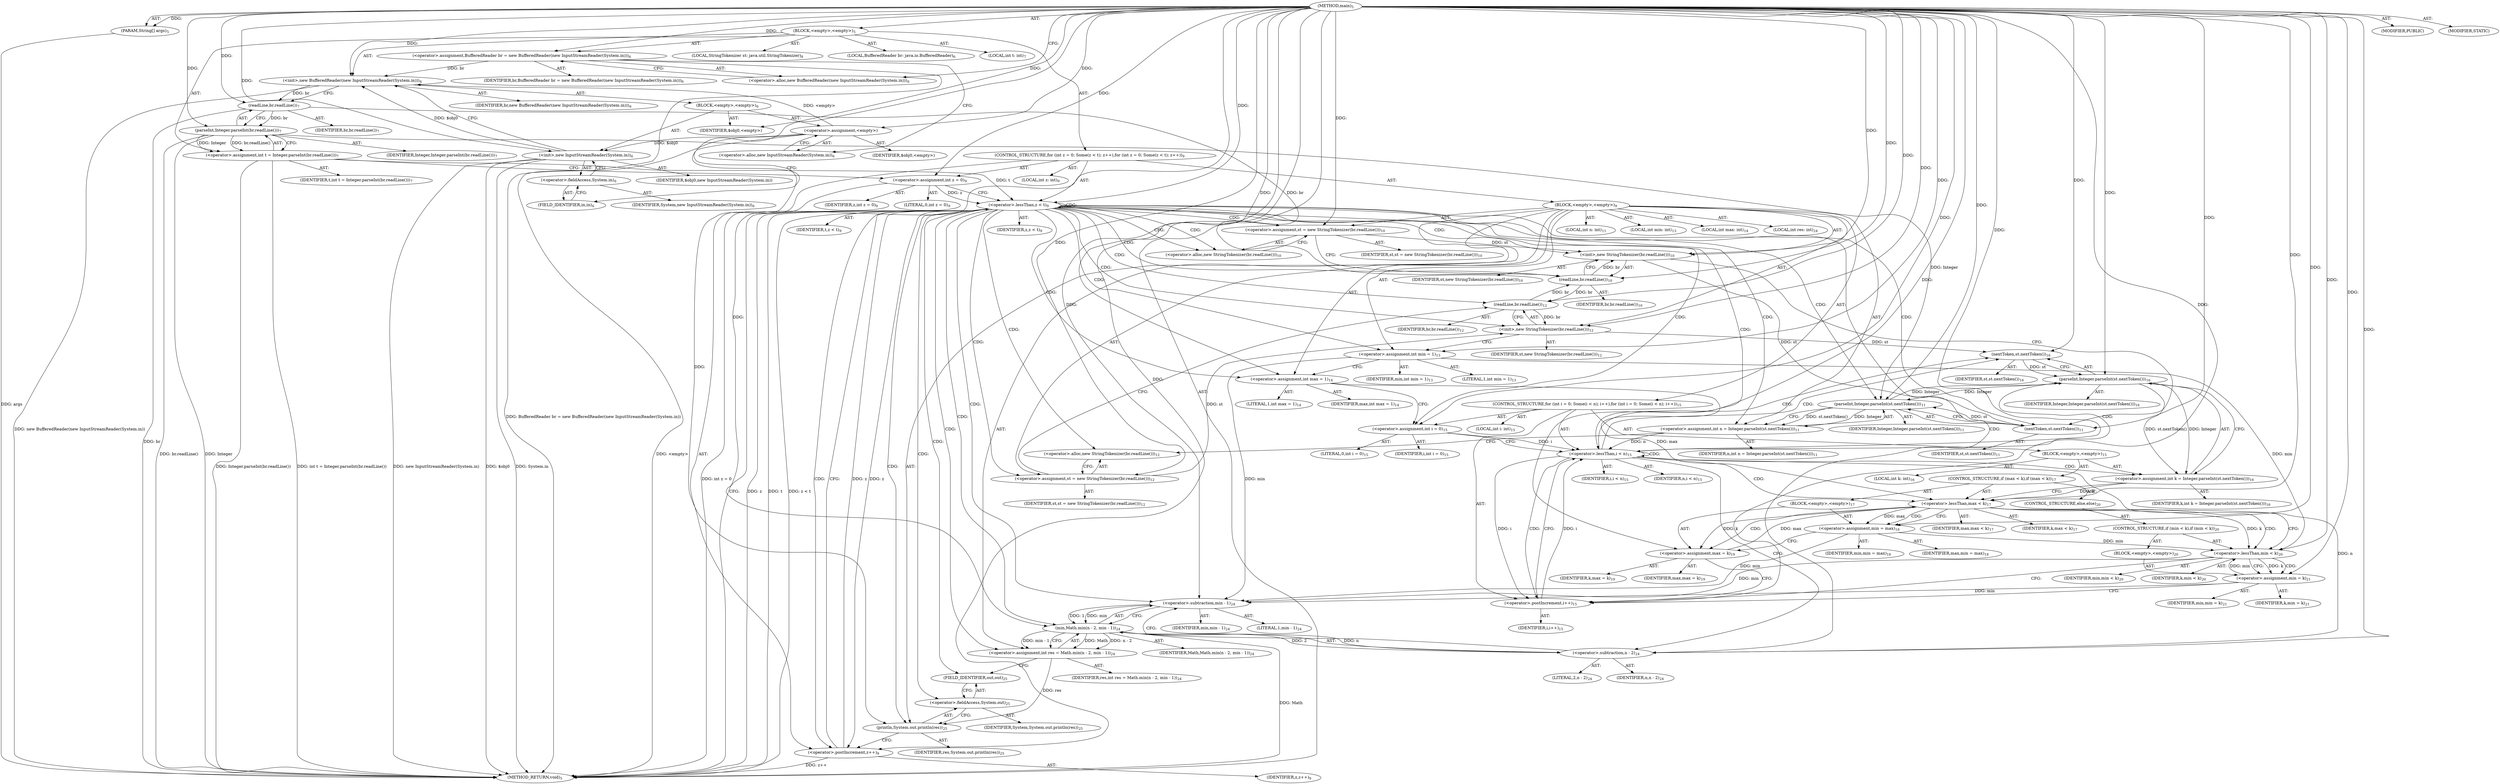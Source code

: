 digraph "main" {  
"22" [label = <(METHOD,main)<SUB>5</SUB>> ]
"23" [label = <(PARAM,String[] args)<SUB>5</SUB>> ]
"24" [label = <(BLOCK,&lt;empty&gt;,&lt;empty&gt;)<SUB>5</SUB>> ]
"4" [label = <(LOCAL,BufferedReader br: java.io.BufferedReader)<SUB>6</SUB>> ]
"25" [label = <(&lt;operator&gt;.assignment,BufferedReader br = new BufferedReader(new InputStreamReader(System.in)))<SUB>6</SUB>> ]
"26" [label = <(IDENTIFIER,br,BufferedReader br = new BufferedReader(new InputStreamReader(System.in)))<SUB>6</SUB>> ]
"27" [label = <(&lt;operator&gt;.alloc,new BufferedReader(new InputStreamReader(System.in)))<SUB>6</SUB>> ]
"28" [label = <(&lt;init&gt;,new BufferedReader(new InputStreamReader(System.in)))<SUB>6</SUB>> ]
"3" [label = <(IDENTIFIER,br,new BufferedReader(new InputStreamReader(System.in)))<SUB>6</SUB>> ]
"29" [label = <(BLOCK,&lt;empty&gt;,&lt;empty&gt;)<SUB>6</SUB>> ]
"30" [label = <(&lt;operator&gt;.assignment,&lt;empty&gt;)> ]
"31" [label = <(IDENTIFIER,$obj0,&lt;empty&gt;)> ]
"32" [label = <(&lt;operator&gt;.alloc,new InputStreamReader(System.in))<SUB>6</SUB>> ]
"33" [label = <(&lt;init&gt;,new InputStreamReader(System.in))<SUB>6</SUB>> ]
"34" [label = <(IDENTIFIER,$obj0,new InputStreamReader(System.in))> ]
"35" [label = <(&lt;operator&gt;.fieldAccess,System.in)<SUB>6</SUB>> ]
"36" [label = <(IDENTIFIER,System,new InputStreamReader(System.in))<SUB>6</SUB>> ]
"37" [label = <(FIELD_IDENTIFIER,in,in)<SUB>6</SUB>> ]
"38" [label = <(IDENTIFIER,$obj0,&lt;empty&gt;)> ]
"39" [label = <(LOCAL,int t: int)<SUB>7</SUB>> ]
"40" [label = <(&lt;operator&gt;.assignment,int t = Integer.parseInt(br.readLine()))<SUB>7</SUB>> ]
"41" [label = <(IDENTIFIER,t,int t = Integer.parseInt(br.readLine()))<SUB>7</SUB>> ]
"42" [label = <(parseInt,Integer.parseInt(br.readLine()))<SUB>7</SUB>> ]
"43" [label = <(IDENTIFIER,Integer,Integer.parseInt(br.readLine()))<SUB>7</SUB>> ]
"44" [label = <(readLine,br.readLine())<SUB>7</SUB>> ]
"45" [label = <(IDENTIFIER,br,br.readLine())<SUB>7</SUB>> ]
"6" [label = <(LOCAL,StringTokenizer st: java.util.StringTokenizer)<SUB>8</SUB>> ]
"46" [label = <(CONTROL_STRUCTURE,for (int z = 0; Some(z &lt; t); z++),for (int z = 0; Some(z &lt; t); z++))<SUB>9</SUB>> ]
"47" [label = <(LOCAL,int z: int)<SUB>9</SUB>> ]
"48" [label = <(&lt;operator&gt;.assignment,int z = 0)<SUB>9</SUB>> ]
"49" [label = <(IDENTIFIER,z,int z = 0)<SUB>9</SUB>> ]
"50" [label = <(LITERAL,0,int z = 0)<SUB>9</SUB>> ]
"51" [label = <(&lt;operator&gt;.lessThan,z &lt; t)<SUB>9</SUB>> ]
"52" [label = <(IDENTIFIER,z,z &lt; t)<SUB>9</SUB>> ]
"53" [label = <(IDENTIFIER,t,z &lt; t)<SUB>9</SUB>> ]
"54" [label = <(&lt;operator&gt;.postIncrement,z++)<SUB>9</SUB>> ]
"55" [label = <(IDENTIFIER,z,z++)<SUB>9</SUB>> ]
"56" [label = <(BLOCK,&lt;empty&gt;,&lt;empty&gt;)<SUB>9</SUB>> ]
"57" [label = <(&lt;operator&gt;.assignment,st = new StringTokenizer(br.readLine()))<SUB>10</SUB>> ]
"58" [label = <(IDENTIFIER,st,st = new StringTokenizer(br.readLine()))<SUB>10</SUB>> ]
"59" [label = <(&lt;operator&gt;.alloc,new StringTokenizer(br.readLine()))<SUB>10</SUB>> ]
"60" [label = <(&lt;init&gt;,new StringTokenizer(br.readLine()))<SUB>10</SUB>> ]
"5" [label = <(IDENTIFIER,st,new StringTokenizer(br.readLine()))<SUB>10</SUB>> ]
"61" [label = <(readLine,br.readLine())<SUB>10</SUB>> ]
"62" [label = <(IDENTIFIER,br,br.readLine())<SUB>10</SUB>> ]
"63" [label = <(LOCAL,int n: int)<SUB>11</SUB>> ]
"64" [label = <(&lt;operator&gt;.assignment,int n = Integer.parseInt(st.nextToken()))<SUB>11</SUB>> ]
"65" [label = <(IDENTIFIER,n,int n = Integer.parseInt(st.nextToken()))<SUB>11</SUB>> ]
"66" [label = <(parseInt,Integer.parseInt(st.nextToken()))<SUB>11</SUB>> ]
"67" [label = <(IDENTIFIER,Integer,Integer.parseInt(st.nextToken()))<SUB>11</SUB>> ]
"68" [label = <(nextToken,st.nextToken())<SUB>11</SUB>> ]
"69" [label = <(IDENTIFIER,st,st.nextToken())<SUB>11</SUB>> ]
"70" [label = <(&lt;operator&gt;.assignment,st = new StringTokenizer(br.readLine()))<SUB>12</SUB>> ]
"71" [label = <(IDENTIFIER,st,st = new StringTokenizer(br.readLine()))<SUB>12</SUB>> ]
"72" [label = <(&lt;operator&gt;.alloc,new StringTokenizer(br.readLine()))<SUB>12</SUB>> ]
"73" [label = <(&lt;init&gt;,new StringTokenizer(br.readLine()))<SUB>12</SUB>> ]
"7" [label = <(IDENTIFIER,st,new StringTokenizer(br.readLine()))<SUB>12</SUB>> ]
"74" [label = <(readLine,br.readLine())<SUB>12</SUB>> ]
"75" [label = <(IDENTIFIER,br,br.readLine())<SUB>12</SUB>> ]
"76" [label = <(LOCAL,int min: int)<SUB>13</SUB>> ]
"77" [label = <(&lt;operator&gt;.assignment,int min = 1)<SUB>13</SUB>> ]
"78" [label = <(IDENTIFIER,min,int min = 1)<SUB>13</SUB>> ]
"79" [label = <(LITERAL,1,int min = 1)<SUB>13</SUB>> ]
"80" [label = <(LOCAL,int max: int)<SUB>14</SUB>> ]
"81" [label = <(&lt;operator&gt;.assignment,int max = 1)<SUB>14</SUB>> ]
"82" [label = <(IDENTIFIER,max,int max = 1)<SUB>14</SUB>> ]
"83" [label = <(LITERAL,1,int max = 1)<SUB>14</SUB>> ]
"84" [label = <(CONTROL_STRUCTURE,for (int i = 0; Some(i &lt; n); i++),for (int i = 0; Some(i &lt; n); i++))<SUB>15</SUB>> ]
"85" [label = <(LOCAL,int i: int)<SUB>15</SUB>> ]
"86" [label = <(&lt;operator&gt;.assignment,int i = 0)<SUB>15</SUB>> ]
"87" [label = <(IDENTIFIER,i,int i = 0)<SUB>15</SUB>> ]
"88" [label = <(LITERAL,0,int i = 0)<SUB>15</SUB>> ]
"89" [label = <(&lt;operator&gt;.lessThan,i &lt; n)<SUB>15</SUB>> ]
"90" [label = <(IDENTIFIER,i,i &lt; n)<SUB>15</SUB>> ]
"91" [label = <(IDENTIFIER,n,i &lt; n)<SUB>15</SUB>> ]
"92" [label = <(&lt;operator&gt;.postIncrement,i++)<SUB>15</SUB>> ]
"93" [label = <(IDENTIFIER,i,i++)<SUB>15</SUB>> ]
"94" [label = <(BLOCK,&lt;empty&gt;,&lt;empty&gt;)<SUB>15</SUB>> ]
"95" [label = <(LOCAL,int k: int)<SUB>16</SUB>> ]
"96" [label = <(&lt;operator&gt;.assignment,int k = Integer.parseInt(st.nextToken()))<SUB>16</SUB>> ]
"97" [label = <(IDENTIFIER,k,int k = Integer.parseInt(st.nextToken()))<SUB>16</SUB>> ]
"98" [label = <(parseInt,Integer.parseInt(st.nextToken()))<SUB>16</SUB>> ]
"99" [label = <(IDENTIFIER,Integer,Integer.parseInt(st.nextToken()))<SUB>16</SUB>> ]
"100" [label = <(nextToken,st.nextToken())<SUB>16</SUB>> ]
"101" [label = <(IDENTIFIER,st,st.nextToken())<SUB>16</SUB>> ]
"102" [label = <(CONTROL_STRUCTURE,if (max &lt; k),if (max &lt; k))<SUB>17</SUB>> ]
"103" [label = <(&lt;operator&gt;.lessThan,max &lt; k)<SUB>17</SUB>> ]
"104" [label = <(IDENTIFIER,max,max &lt; k)<SUB>17</SUB>> ]
"105" [label = <(IDENTIFIER,k,max &lt; k)<SUB>17</SUB>> ]
"106" [label = <(BLOCK,&lt;empty&gt;,&lt;empty&gt;)<SUB>17</SUB>> ]
"107" [label = <(&lt;operator&gt;.assignment,min = max)<SUB>18</SUB>> ]
"108" [label = <(IDENTIFIER,min,min = max)<SUB>18</SUB>> ]
"109" [label = <(IDENTIFIER,max,min = max)<SUB>18</SUB>> ]
"110" [label = <(&lt;operator&gt;.assignment,max = k)<SUB>19</SUB>> ]
"111" [label = <(IDENTIFIER,max,max = k)<SUB>19</SUB>> ]
"112" [label = <(IDENTIFIER,k,max = k)<SUB>19</SUB>> ]
"113" [label = <(CONTROL_STRUCTURE,else,else)<SUB>20</SUB>> ]
"114" [label = <(CONTROL_STRUCTURE,if (min &lt; k),if (min &lt; k))<SUB>20</SUB>> ]
"115" [label = <(&lt;operator&gt;.lessThan,min &lt; k)<SUB>20</SUB>> ]
"116" [label = <(IDENTIFIER,min,min &lt; k)<SUB>20</SUB>> ]
"117" [label = <(IDENTIFIER,k,min &lt; k)<SUB>20</SUB>> ]
"118" [label = <(BLOCK,&lt;empty&gt;,&lt;empty&gt;)<SUB>20</SUB>> ]
"119" [label = <(&lt;operator&gt;.assignment,min = k)<SUB>21</SUB>> ]
"120" [label = <(IDENTIFIER,min,min = k)<SUB>21</SUB>> ]
"121" [label = <(IDENTIFIER,k,min = k)<SUB>21</SUB>> ]
"122" [label = <(LOCAL,int res: int)<SUB>24</SUB>> ]
"123" [label = <(&lt;operator&gt;.assignment,int res = Math.min(n - 2, min - 1))<SUB>24</SUB>> ]
"124" [label = <(IDENTIFIER,res,int res = Math.min(n - 2, min - 1))<SUB>24</SUB>> ]
"125" [label = <(min,Math.min(n - 2, min - 1))<SUB>24</SUB>> ]
"126" [label = <(IDENTIFIER,Math,Math.min(n - 2, min - 1))<SUB>24</SUB>> ]
"127" [label = <(&lt;operator&gt;.subtraction,n - 2)<SUB>24</SUB>> ]
"128" [label = <(IDENTIFIER,n,n - 2)<SUB>24</SUB>> ]
"129" [label = <(LITERAL,2,n - 2)<SUB>24</SUB>> ]
"130" [label = <(&lt;operator&gt;.subtraction,min - 1)<SUB>24</SUB>> ]
"131" [label = <(IDENTIFIER,min,min - 1)<SUB>24</SUB>> ]
"132" [label = <(LITERAL,1,min - 1)<SUB>24</SUB>> ]
"133" [label = <(println,System.out.println(res))<SUB>25</SUB>> ]
"134" [label = <(&lt;operator&gt;.fieldAccess,System.out)<SUB>25</SUB>> ]
"135" [label = <(IDENTIFIER,System,System.out.println(res))<SUB>25</SUB>> ]
"136" [label = <(FIELD_IDENTIFIER,out,out)<SUB>25</SUB>> ]
"137" [label = <(IDENTIFIER,res,System.out.println(res))<SUB>25</SUB>> ]
"138" [label = <(MODIFIER,PUBLIC)> ]
"139" [label = <(MODIFIER,STATIC)> ]
"140" [label = <(METHOD_RETURN,void)<SUB>5</SUB>> ]
  "22" -> "23"  [ label = "AST: "] 
  "22" -> "24"  [ label = "AST: "] 
  "22" -> "138"  [ label = "AST: "] 
  "22" -> "139"  [ label = "AST: "] 
  "22" -> "140"  [ label = "AST: "] 
  "24" -> "4"  [ label = "AST: "] 
  "24" -> "25"  [ label = "AST: "] 
  "24" -> "28"  [ label = "AST: "] 
  "24" -> "39"  [ label = "AST: "] 
  "24" -> "40"  [ label = "AST: "] 
  "24" -> "6"  [ label = "AST: "] 
  "24" -> "46"  [ label = "AST: "] 
  "25" -> "26"  [ label = "AST: "] 
  "25" -> "27"  [ label = "AST: "] 
  "28" -> "3"  [ label = "AST: "] 
  "28" -> "29"  [ label = "AST: "] 
  "29" -> "30"  [ label = "AST: "] 
  "29" -> "33"  [ label = "AST: "] 
  "29" -> "38"  [ label = "AST: "] 
  "30" -> "31"  [ label = "AST: "] 
  "30" -> "32"  [ label = "AST: "] 
  "33" -> "34"  [ label = "AST: "] 
  "33" -> "35"  [ label = "AST: "] 
  "35" -> "36"  [ label = "AST: "] 
  "35" -> "37"  [ label = "AST: "] 
  "40" -> "41"  [ label = "AST: "] 
  "40" -> "42"  [ label = "AST: "] 
  "42" -> "43"  [ label = "AST: "] 
  "42" -> "44"  [ label = "AST: "] 
  "44" -> "45"  [ label = "AST: "] 
  "46" -> "47"  [ label = "AST: "] 
  "46" -> "48"  [ label = "AST: "] 
  "46" -> "51"  [ label = "AST: "] 
  "46" -> "54"  [ label = "AST: "] 
  "46" -> "56"  [ label = "AST: "] 
  "48" -> "49"  [ label = "AST: "] 
  "48" -> "50"  [ label = "AST: "] 
  "51" -> "52"  [ label = "AST: "] 
  "51" -> "53"  [ label = "AST: "] 
  "54" -> "55"  [ label = "AST: "] 
  "56" -> "57"  [ label = "AST: "] 
  "56" -> "60"  [ label = "AST: "] 
  "56" -> "63"  [ label = "AST: "] 
  "56" -> "64"  [ label = "AST: "] 
  "56" -> "70"  [ label = "AST: "] 
  "56" -> "73"  [ label = "AST: "] 
  "56" -> "76"  [ label = "AST: "] 
  "56" -> "77"  [ label = "AST: "] 
  "56" -> "80"  [ label = "AST: "] 
  "56" -> "81"  [ label = "AST: "] 
  "56" -> "84"  [ label = "AST: "] 
  "56" -> "122"  [ label = "AST: "] 
  "56" -> "123"  [ label = "AST: "] 
  "56" -> "133"  [ label = "AST: "] 
  "57" -> "58"  [ label = "AST: "] 
  "57" -> "59"  [ label = "AST: "] 
  "60" -> "5"  [ label = "AST: "] 
  "60" -> "61"  [ label = "AST: "] 
  "61" -> "62"  [ label = "AST: "] 
  "64" -> "65"  [ label = "AST: "] 
  "64" -> "66"  [ label = "AST: "] 
  "66" -> "67"  [ label = "AST: "] 
  "66" -> "68"  [ label = "AST: "] 
  "68" -> "69"  [ label = "AST: "] 
  "70" -> "71"  [ label = "AST: "] 
  "70" -> "72"  [ label = "AST: "] 
  "73" -> "7"  [ label = "AST: "] 
  "73" -> "74"  [ label = "AST: "] 
  "74" -> "75"  [ label = "AST: "] 
  "77" -> "78"  [ label = "AST: "] 
  "77" -> "79"  [ label = "AST: "] 
  "81" -> "82"  [ label = "AST: "] 
  "81" -> "83"  [ label = "AST: "] 
  "84" -> "85"  [ label = "AST: "] 
  "84" -> "86"  [ label = "AST: "] 
  "84" -> "89"  [ label = "AST: "] 
  "84" -> "92"  [ label = "AST: "] 
  "84" -> "94"  [ label = "AST: "] 
  "86" -> "87"  [ label = "AST: "] 
  "86" -> "88"  [ label = "AST: "] 
  "89" -> "90"  [ label = "AST: "] 
  "89" -> "91"  [ label = "AST: "] 
  "92" -> "93"  [ label = "AST: "] 
  "94" -> "95"  [ label = "AST: "] 
  "94" -> "96"  [ label = "AST: "] 
  "94" -> "102"  [ label = "AST: "] 
  "96" -> "97"  [ label = "AST: "] 
  "96" -> "98"  [ label = "AST: "] 
  "98" -> "99"  [ label = "AST: "] 
  "98" -> "100"  [ label = "AST: "] 
  "100" -> "101"  [ label = "AST: "] 
  "102" -> "103"  [ label = "AST: "] 
  "102" -> "106"  [ label = "AST: "] 
  "102" -> "113"  [ label = "AST: "] 
  "103" -> "104"  [ label = "AST: "] 
  "103" -> "105"  [ label = "AST: "] 
  "106" -> "107"  [ label = "AST: "] 
  "106" -> "110"  [ label = "AST: "] 
  "107" -> "108"  [ label = "AST: "] 
  "107" -> "109"  [ label = "AST: "] 
  "110" -> "111"  [ label = "AST: "] 
  "110" -> "112"  [ label = "AST: "] 
  "113" -> "114"  [ label = "AST: "] 
  "114" -> "115"  [ label = "AST: "] 
  "114" -> "118"  [ label = "AST: "] 
  "115" -> "116"  [ label = "AST: "] 
  "115" -> "117"  [ label = "AST: "] 
  "118" -> "119"  [ label = "AST: "] 
  "119" -> "120"  [ label = "AST: "] 
  "119" -> "121"  [ label = "AST: "] 
  "123" -> "124"  [ label = "AST: "] 
  "123" -> "125"  [ label = "AST: "] 
  "125" -> "126"  [ label = "AST: "] 
  "125" -> "127"  [ label = "AST: "] 
  "125" -> "130"  [ label = "AST: "] 
  "127" -> "128"  [ label = "AST: "] 
  "127" -> "129"  [ label = "AST: "] 
  "130" -> "131"  [ label = "AST: "] 
  "130" -> "132"  [ label = "AST: "] 
  "133" -> "134"  [ label = "AST: "] 
  "133" -> "137"  [ label = "AST: "] 
  "134" -> "135"  [ label = "AST: "] 
  "134" -> "136"  [ label = "AST: "] 
  "25" -> "32"  [ label = "CFG: "] 
  "28" -> "44"  [ label = "CFG: "] 
  "40" -> "48"  [ label = "CFG: "] 
  "27" -> "25"  [ label = "CFG: "] 
  "42" -> "40"  [ label = "CFG: "] 
  "48" -> "51"  [ label = "CFG: "] 
  "51" -> "140"  [ label = "CFG: "] 
  "51" -> "59"  [ label = "CFG: "] 
  "54" -> "51"  [ label = "CFG: "] 
  "30" -> "37"  [ label = "CFG: "] 
  "33" -> "28"  [ label = "CFG: "] 
  "44" -> "42"  [ label = "CFG: "] 
  "57" -> "61"  [ label = "CFG: "] 
  "60" -> "68"  [ label = "CFG: "] 
  "64" -> "72"  [ label = "CFG: "] 
  "70" -> "74"  [ label = "CFG: "] 
  "73" -> "77"  [ label = "CFG: "] 
  "77" -> "81"  [ label = "CFG: "] 
  "81" -> "86"  [ label = "CFG: "] 
  "123" -> "136"  [ label = "CFG: "] 
  "133" -> "54"  [ label = "CFG: "] 
  "32" -> "30"  [ label = "CFG: "] 
  "35" -> "33"  [ label = "CFG: "] 
  "59" -> "57"  [ label = "CFG: "] 
  "61" -> "60"  [ label = "CFG: "] 
  "66" -> "64"  [ label = "CFG: "] 
  "72" -> "70"  [ label = "CFG: "] 
  "74" -> "73"  [ label = "CFG: "] 
  "86" -> "89"  [ label = "CFG: "] 
  "89" -> "100"  [ label = "CFG: "] 
  "89" -> "127"  [ label = "CFG: "] 
  "92" -> "89"  [ label = "CFG: "] 
  "125" -> "123"  [ label = "CFG: "] 
  "134" -> "133"  [ label = "CFG: "] 
  "37" -> "35"  [ label = "CFG: "] 
  "68" -> "66"  [ label = "CFG: "] 
  "96" -> "103"  [ label = "CFG: "] 
  "127" -> "130"  [ label = "CFG: "] 
  "130" -> "125"  [ label = "CFG: "] 
  "136" -> "134"  [ label = "CFG: "] 
  "98" -> "96"  [ label = "CFG: "] 
  "103" -> "107"  [ label = "CFG: "] 
  "103" -> "115"  [ label = "CFG: "] 
  "100" -> "98"  [ label = "CFG: "] 
  "107" -> "110"  [ label = "CFG: "] 
  "110" -> "92"  [ label = "CFG: "] 
  "115" -> "119"  [ label = "CFG: "] 
  "115" -> "92"  [ label = "CFG: "] 
  "119" -> "92"  [ label = "CFG: "] 
  "22" -> "27"  [ label = "CFG: "] 
  "23" -> "140"  [ label = "DDG: args"] 
  "25" -> "140"  [ label = "DDG: BufferedReader br = new BufferedReader(new InputStreamReader(System.in))"] 
  "30" -> "140"  [ label = "DDG: &lt;empty&gt;"] 
  "33" -> "140"  [ label = "DDG: $obj0"] 
  "33" -> "140"  [ label = "DDG: System.in"] 
  "33" -> "140"  [ label = "DDG: new InputStreamReader(System.in)"] 
  "28" -> "140"  [ label = "DDG: new BufferedReader(new InputStreamReader(System.in))"] 
  "42" -> "140"  [ label = "DDG: Integer"] 
  "44" -> "140"  [ label = "DDG: br"] 
  "42" -> "140"  [ label = "DDG: br.readLine()"] 
  "40" -> "140"  [ label = "DDG: Integer.parseInt(br.readLine())"] 
  "40" -> "140"  [ label = "DDG: int t = Integer.parseInt(br.readLine())"] 
  "48" -> "140"  [ label = "DDG: int z = 0"] 
  "51" -> "140"  [ label = "DDG: z"] 
  "51" -> "140"  [ label = "DDG: t"] 
  "51" -> "140"  [ label = "DDG: z &lt; t"] 
  "54" -> "140"  [ label = "DDG: z++"] 
  "125" -> "140"  [ label = "DDG: Math"] 
  "22" -> "23"  [ label = "DDG: "] 
  "22" -> "25"  [ label = "DDG: "] 
  "42" -> "40"  [ label = "DDG: Integer"] 
  "42" -> "40"  [ label = "DDG: br.readLine()"] 
  "25" -> "28"  [ label = "DDG: br"] 
  "22" -> "28"  [ label = "DDG: "] 
  "30" -> "28"  [ label = "DDG: &lt;empty&gt;"] 
  "33" -> "28"  [ label = "DDG: $obj0"] 
  "22" -> "48"  [ label = "DDG: "] 
  "22" -> "30"  [ label = "DDG: "] 
  "22" -> "38"  [ label = "DDG: "] 
  "22" -> "42"  [ label = "DDG: "] 
  "44" -> "42"  [ label = "DDG: br"] 
  "48" -> "51"  [ label = "DDG: z"] 
  "54" -> "51"  [ label = "DDG: z"] 
  "22" -> "51"  [ label = "DDG: "] 
  "40" -> "51"  [ label = "DDG: t"] 
  "51" -> "54"  [ label = "DDG: z"] 
  "22" -> "54"  [ label = "DDG: "] 
  "22" -> "57"  [ label = "DDG: "] 
  "66" -> "64"  [ label = "DDG: Integer"] 
  "66" -> "64"  [ label = "DDG: st.nextToken()"] 
  "22" -> "70"  [ label = "DDG: "] 
  "22" -> "77"  [ label = "DDG: "] 
  "22" -> "81"  [ label = "DDG: "] 
  "125" -> "123"  [ label = "DDG: Math"] 
  "125" -> "123"  [ label = "DDG: n - 2"] 
  "125" -> "123"  [ label = "DDG: min - 1"] 
  "30" -> "33"  [ label = "DDG: $obj0"] 
  "22" -> "33"  [ label = "DDG: "] 
  "28" -> "44"  [ label = "DDG: br"] 
  "22" -> "44"  [ label = "DDG: "] 
  "57" -> "60"  [ label = "DDG: st"] 
  "22" -> "60"  [ label = "DDG: "] 
  "61" -> "60"  [ label = "DDG: br"] 
  "70" -> "73"  [ label = "DDG: st"] 
  "22" -> "73"  [ label = "DDG: "] 
  "74" -> "73"  [ label = "DDG: br"] 
  "22" -> "86"  [ label = "DDG: "] 
  "123" -> "133"  [ label = "DDG: res"] 
  "22" -> "133"  [ label = "DDG: "] 
  "44" -> "61"  [ label = "DDG: br"] 
  "74" -> "61"  [ label = "DDG: br"] 
  "22" -> "61"  [ label = "DDG: "] 
  "42" -> "66"  [ label = "DDG: Integer"] 
  "98" -> "66"  [ label = "DDG: Integer"] 
  "22" -> "66"  [ label = "DDG: "] 
  "68" -> "66"  [ label = "DDG: st"] 
  "61" -> "74"  [ label = "DDG: br"] 
  "22" -> "74"  [ label = "DDG: "] 
  "86" -> "89"  [ label = "DDG: i"] 
  "92" -> "89"  [ label = "DDG: i"] 
  "22" -> "89"  [ label = "DDG: "] 
  "64" -> "89"  [ label = "DDG: n"] 
  "89" -> "92"  [ label = "DDG: i"] 
  "22" -> "92"  [ label = "DDG: "] 
  "98" -> "96"  [ label = "DDG: Integer"] 
  "98" -> "96"  [ label = "DDG: st.nextToken()"] 
  "22" -> "125"  [ label = "DDG: "] 
  "127" -> "125"  [ label = "DDG: n"] 
  "127" -> "125"  [ label = "DDG: 2"] 
  "130" -> "125"  [ label = "DDG: min"] 
  "130" -> "125"  [ label = "DDG: 1"] 
  "60" -> "68"  [ label = "DDG: st"] 
  "22" -> "68"  [ label = "DDG: "] 
  "89" -> "127"  [ label = "DDG: n"] 
  "22" -> "127"  [ label = "DDG: "] 
  "77" -> "130"  [ label = "DDG: min"] 
  "115" -> "130"  [ label = "DDG: min"] 
  "119" -> "130"  [ label = "DDG: min"] 
  "107" -> "130"  [ label = "DDG: min"] 
  "22" -> "130"  [ label = "DDG: "] 
  "66" -> "98"  [ label = "DDG: Integer"] 
  "22" -> "98"  [ label = "DDG: "] 
  "100" -> "98"  [ label = "DDG: st"] 
  "81" -> "103"  [ label = "DDG: max"] 
  "110" -> "103"  [ label = "DDG: max"] 
  "22" -> "103"  [ label = "DDG: "] 
  "96" -> "103"  [ label = "DDG: k"] 
  "103" -> "107"  [ label = "DDG: max"] 
  "22" -> "107"  [ label = "DDG: "] 
  "103" -> "110"  [ label = "DDG: k"] 
  "22" -> "110"  [ label = "DDG: "] 
  "73" -> "100"  [ label = "DDG: st"] 
  "22" -> "100"  [ label = "DDG: "] 
  "77" -> "115"  [ label = "DDG: min"] 
  "119" -> "115"  [ label = "DDG: min"] 
  "107" -> "115"  [ label = "DDG: min"] 
  "22" -> "115"  [ label = "DDG: "] 
  "103" -> "115"  [ label = "DDG: k"] 
  "115" -> "119"  [ label = "DDG: k"] 
  "22" -> "119"  [ label = "DDG: "] 
  "51" -> "68"  [ label = "CDG: "] 
  "51" -> "60"  [ label = "CDG: "] 
  "51" -> "73"  [ label = "CDG: "] 
  "51" -> "77"  [ label = "CDG: "] 
  "51" -> "64"  [ label = "CDG: "] 
  "51" -> "51"  [ label = "CDG: "] 
  "51" -> "57"  [ label = "CDG: "] 
  "51" -> "89"  [ label = "CDG: "] 
  "51" -> "66"  [ label = "CDG: "] 
  "51" -> "136"  [ label = "CDG: "] 
  "51" -> "81"  [ label = "CDG: "] 
  "51" -> "72"  [ label = "CDG: "] 
  "51" -> "74"  [ label = "CDG: "] 
  "51" -> "123"  [ label = "CDG: "] 
  "51" -> "59"  [ label = "CDG: "] 
  "51" -> "134"  [ label = "CDG: "] 
  "51" -> "54"  [ label = "CDG: "] 
  "51" -> "61"  [ label = "CDG: "] 
  "51" -> "130"  [ label = "CDG: "] 
  "51" -> "70"  [ label = "CDG: "] 
  "51" -> "127"  [ label = "CDG: "] 
  "51" -> "125"  [ label = "CDG: "] 
  "51" -> "133"  [ label = "CDG: "] 
  "51" -> "86"  [ label = "CDG: "] 
  "89" -> "96"  [ label = "CDG: "] 
  "89" -> "89"  [ label = "CDG: "] 
  "89" -> "98"  [ label = "CDG: "] 
  "89" -> "103"  [ label = "CDG: "] 
  "89" -> "92"  [ label = "CDG: "] 
  "89" -> "100"  [ label = "CDG: "] 
  "103" -> "107"  [ label = "CDG: "] 
  "103" -> "115"  [ label = "CDG: "] 
  "103" -> "110"  [ label = "CDG: "] 
  "115" -> "119"  [ label = "CDG: "] 
}
